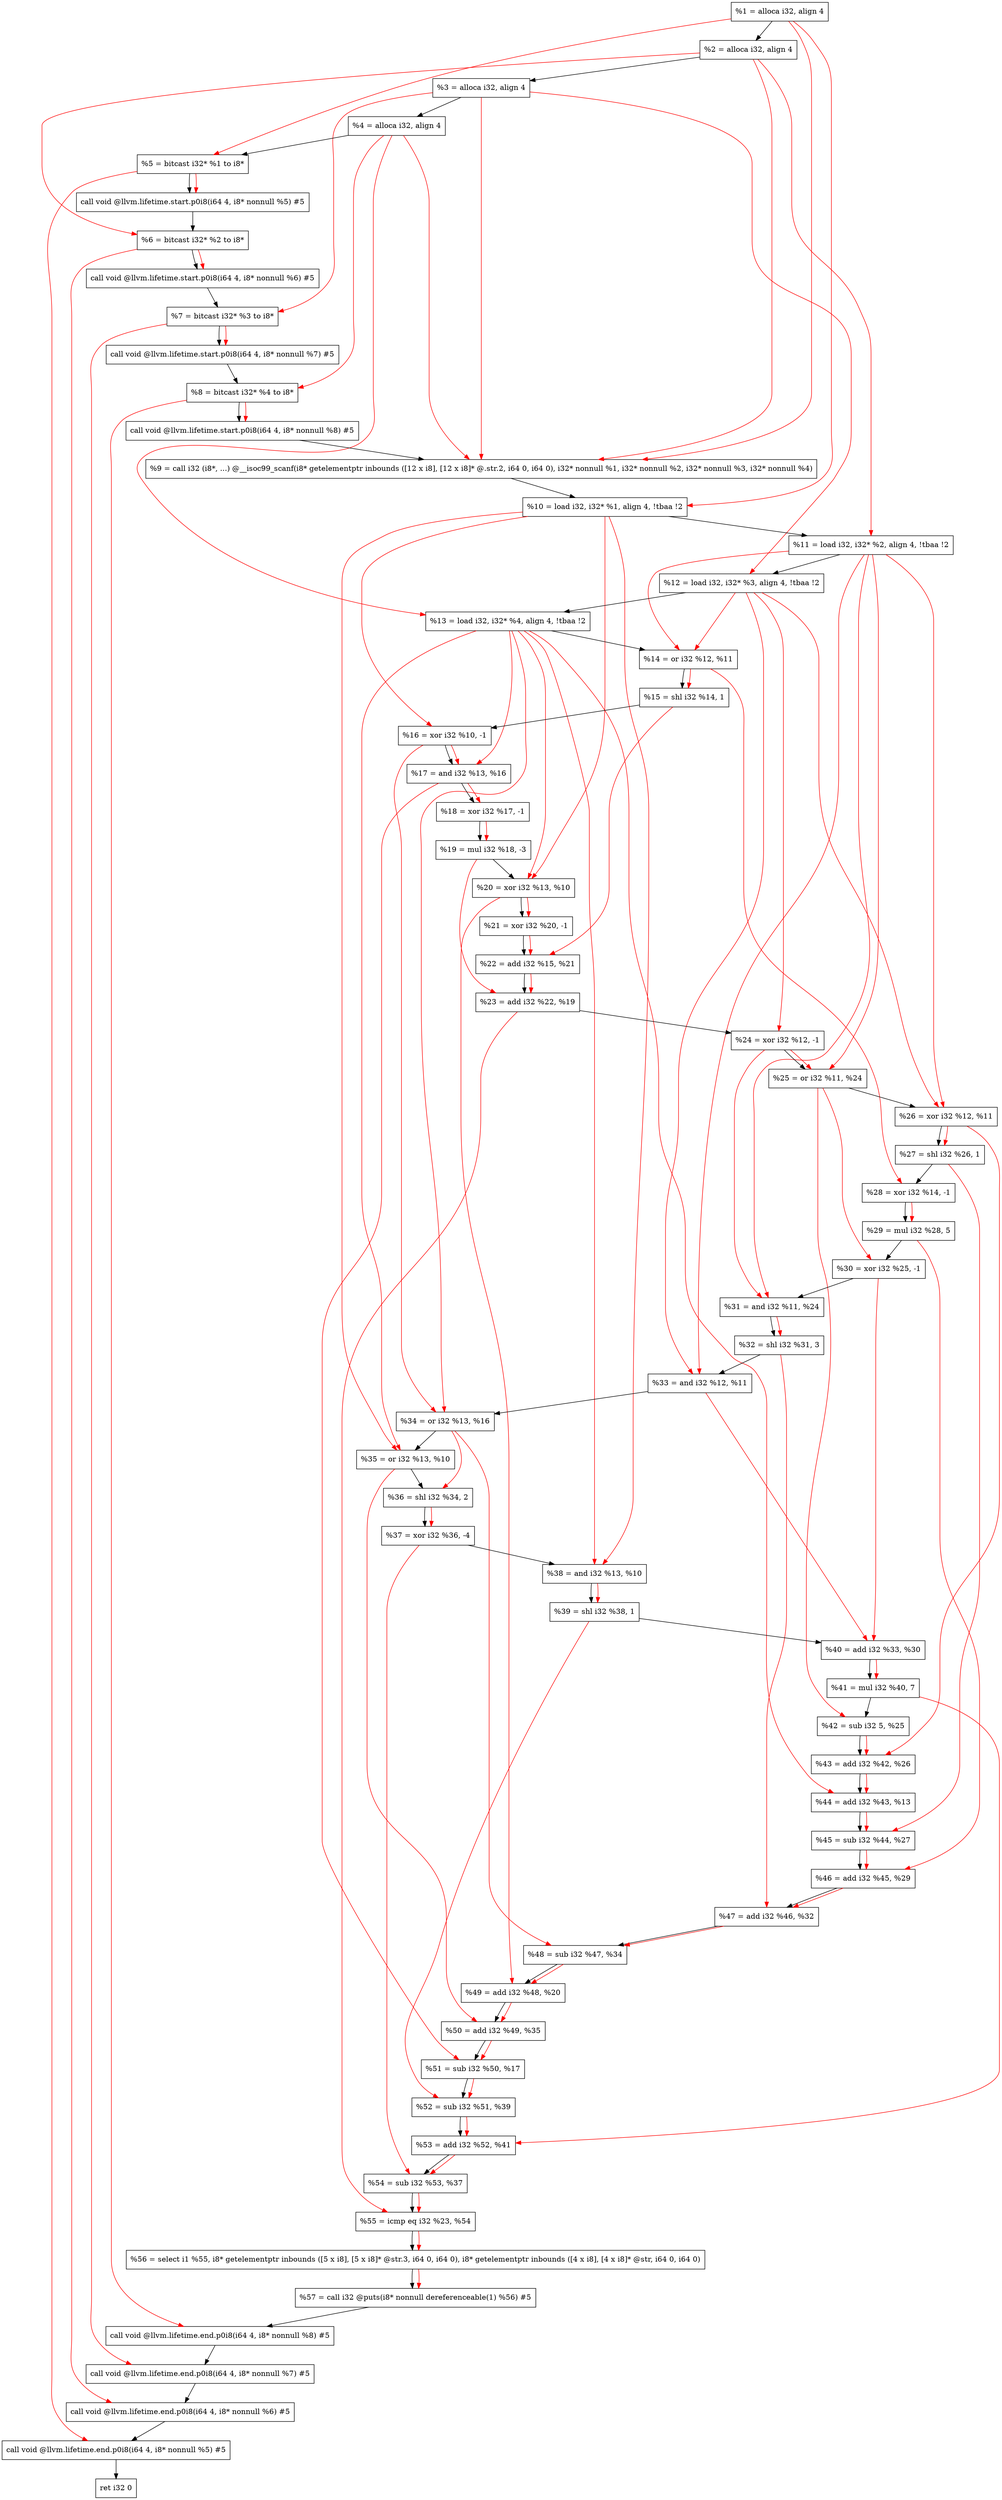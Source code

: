 digraph "DFG for'main' function" {
	Node0x1221d88[shape=record, label="  %1 = alloca i32, align 4"];
	Node0x1221e08[shape=record, label="  %2 = alloca i32, align 4"];
	Node0x1221e98[shape=record, label="  %3 = alloca i32, align 4"];
	Node0x1221ef8[shape=record, label="  %4 = alloca i32, align 4"];
	Node0x1221fa8[shape=record, label="  %5 = bitcast i32* %1 to i8*"];
	Node0x12223d8[shape=record, label="  call void @llvm.lifetime.start.p0i8(i64 4, i8* nonnull %5) #5"];
	Node0x12224b8[shape=record, label="  %6 = bitcast i32* %2 to i8*"];
	Node0x12225b8[shape=record, label="  call void @llvm.lifetime.start.p0i8(i64 4, i8* nonnull %6) #5"];
	Node0x1222678[shape=record, label="  %7 = bitcast i32* %3 to i8*"];
	Node0x1222728[shape=record, label="  call void @llvm.lifetime.start.p0i8(i64 4, i8* nonnull %7) #5"];
	Node0x12227e8[shape=record, label="  %8 = bitcast i32* %4 to i8*"];
	Node0x1222898[shape=record, label="  call void @llvm.lifetime.start.p0i8(i64 4, i8* nonnull %8) #5"];
	Node0x121cba0[shape=record, label="  %9 = call i32 (i8*, ...) @__isoc99_scanf(i8* getelementptr inbounds ([12 x i8], [12 x i8]* @.str.2, i64 0, i64 0), i32* nonnull %1, i32* nonnull %2, i32* nonnull %3, i32* nonnull %4)"];
	Node0x1222a98[shape=record, label="  %10 = load i32, i32* %1, align 4, !tbaa !2"];
	Node0x1223a08[shape=record, label="  %11 = load i32, i32* %2, align 4, !tbaa !2"];
	Node0x1224078[shape=record, label="  %12 = load i32, i32* %3, align 4, !tbaa !2"];
	Node0x12240d8[shape=record, label="  %13 = load i32, i32* %4, align 4, !tbaa !2"];
	Node0x1224150[shape=record, label="  %14 = or i32 %12, %11"];
	Node0x12241c0[shape=record, label="  %15 = shl i32 %14, 1"];
	Node0x1224230[shape=record, label="  %16 = xor i32 %10, -1"];
	Node0x12242a0[shape=record, label="  %17 = and i32 %13, %16"];
	Node0x1224310[shape=record, label="  %18 = xor i32 %17, -1"];
	Node0x1224380[shape=record, label="  %19 = mul i32 %18, -3"];
	Node0x12243f0[shape=record, label="  %20 = xor i32 %13, %10"];
	Node0x1224460[shape=record, label="  %21 = xor i32 %20, -1"];
	Node0x12244d0[shape=record, label="  %22 = add i32 %15, %21"];
	Node0x1224540[shape=record, label="  %23 = add i32 %22, %19"];
	Node0x12245b0[shape=record, label="  %24 = xor i32 %12, -1"];
	Node0x1224620[shape=record, label="  %25 = or i32 %11, %24"];
	Node0x1224690[shape=record, label="  %26 = xor i32 %12, %11"];
	Node0x1224700[shape=record, label="  %27 = shl i32 %26, 1"];
	Node0x1224770[shape=record, label="  %28 = xor i32 %14, -1"];
	Node0x12247e0[shape=record, label="  %29 = mul i32 %28, 5"];
	Node0x1224850[shape=record, label="  %30 = xor i32 %25, -1"];
	Node0x12248c0[shape=record, label="  %31 = and i32 %11, %24"];
	Node0x1224930[shape=record, label="  %32 = shl i32 %31, 3"];
	Node0x12249a0[shape=record, label="  %33 = and i32 %12, %11"];
	Node0x1224a10[shape=record, label="  %34 = or i32 %13, %16"];
	Node0x1224a80[shape=record, label="  %35 = or i32 %13, %10"];
	Node0x1224af0[shape=record, label="  %36 = shl i32 %34, 2"];
	Node0x1224b60[shape=record, label="  %37 = xor i32 %36, -4"];
	Node0x1224bd0[shape=record, label="  %38 = and i32 %13, %10"];
	Node0x1224c40[shape=record, label="  %39 = shl i32 %38, 1"];
	Node0x1224cb0[shape=record, label="  %40 = add i32 %33, %30"];
	Node0x1224d20[shape=record, label="  %41 = mul i32 %40, 7"];
	Node0x1224d90[shape=record, label="  %42 = sub i32 5, %25"];
	Node0x1224e00[shape=record, label="  %43 = add i32 %42, %26"];
	Node0x1224e70[shape=record, label="  %44 = add i32 %43, %13"];
	Node0x1224ee0[shape=record, label="  %45 = sub i32 %44, %27"];
	Node0x1224f50[shape=record, label="  %46 = add i32 %45, %29"];
	Node0x1224fc0[shape=record, label="  %47 = add i32 %46, %32"];
	Node0x1225030[shape=record, label="  %48 = sub i32 %47, %34"];
	Node0x12250a0[shape=record, label="  %49 = add i32 %48, %20"];
	Node0x1225110[shape=record, label="  %50 = add i32 %49, %35"];
	Node0x1225180[shape=record, label="  %51 = sub i32 %50, %17"];
	Node0x12251f0[shape=record, label="  %52 = sub i32 %51, %39"];
	Node0x1225260[shape=record, label="  %53 = add i32 %52, %41"];
	Node0x12252d0[shape=record, label="  %54 = sub i32 %53, %37"];
	Node0x1225340[shape=record, label="  %55 = icmp eq i32 %23, %54"];
	Node0x11c18b8[shape=record, label="  %56 = select i1 %55, i8* getelementptr inbounds ([5 x i8], [5 x i8]* @str.3, i64 0, i64 0), i8* getelementptr inbounds ([4 x i8], [4 x i8]* @str, i64 0, i64 0)"];
	Node0x12253d0[shape=record, label="  %57 = call i32 @puts(i8* nonnull dereferenceable(1) %56) #5"];
	Node0x1225678[shape=record, label="  call void @llvm.lifetime.end.p0i8(i64 4, i8* nonnull %8) #5"];
	Node0x12257d8[shape=record, label="  call void @llvm.lifetime.end.p0i8(i64 4, i8* nonnull %7) #5"];
	Node0x12258e8[shape=record, label="  call void @llvm.lifetime.end.p0i8(i64 4, i8* nonnull %6) #5"];
	Node0x12259f8[shape=record, label="  call void @llvm.lifetime.end.p0i8(i64 4, i8* nonnull %5) #5"];
	Node0x1225ab8[shape=record, label="  ret i32 0"];
	Node0x1221d88 -> Node0x1221e08;
	Node0x1221e08 -> Node0x1221e98;
	Node0x1221e98 -> Node0x1221ef8;
	Node0x1221ef8 -> Node0x1221fa8;
	Node0x1221fa8 -> Node0x12223d8;
	Node0x12223d8 -> Node0x12224b8;
	Node0x12224b8 -> Node0x12225b8;
	Node0x12225b8 -> Node0x1222678;
	Node0x1222678 -> Node0x1222728;
	Node0x1222728 -> Node0x12227e8;
	Node0x12227e8 -> Node0x1222898;
	Node0x1222898 -> Node0x121cba0;
	Node0x121cba0 -> Node0x1222a98;
	Node0x1222a98 -> Node0x1223a08;
	Node0x1223a08 -> Node0x1224078;
	Node0x1224078 -> Node0x12240d8;
	Node0x12240d8 -> Node0x1224150;
	Node0x1224150 -> Node0x12241c0;
	Node0x12241c0 -> Node0x1224230;
	Node0x1224230 -> Node0x12242a0;
	Node0x12242a0 -> Node0x1224310;
	Node0x1224310 -> Node0x1224380;
	Node0x1224380 -> Node0x12243f0;
	Node0x12243f0 -> Node0x1224460;
	Node0x1224460 -> Node0x12244d0;
	Node0x12244d0 -> Node0x1224540;
	Node0x1224540 -> Node0x12245b0;
	Node0x12245b0 -> Node0x1224620;
	Node0x1224620 -> Node0x1224690;
	Node0x1224690 -> Node0x1224700;
	Node0x1224700 -> Node0x1224770;
	Node0x1224770 -> Node0x12247e0;
	Node0x12247e0 -> Node0x1224850;
	Node0x1224850 -> Node0x12248c0;
	Node0x12248c0 -> Node0x1224930;
	Node0x1224930 -> Node0x12249a0;
	Node0x12249a0 -> Node0x1224a10;
	Node0x1224a10 -> Node0x1224a80;
	Node0x1224a80 -> Node0x1224af0;
	Node0x1224af0 -> Node0x1224b60;
	Node0x1224b60 -> Node0x1224bd0;
	Node0x1224bd0 -> Node0x1224c40;
	Node0x1224c40 -> Node0x1224cb0;
	Node0x1224cb0 -> Node0x1224d20;
	Node0x1224d20 -> Node0x1224d90;
	Node0x1224d90 -> Node0x1224e00;
	Node0x1224e00 -> Node0x1224e70;
	Node0x1224e70 -> Node0x1224ee0;
	Node0x1224ee0 -> Node0x1224f50;
	Node0x1224f50 -> Node0x1224fc0;
	Node0x1224fc0 -> Node0x1225030;
	Node0x1225030 -> Node0x12250a0;
	Node0x12250a0 -> Node0x1225110;
	Node0x1225110 -> Node0x1225180;
	Node0x1225180 -> Node0x12251f0;
	Node0x12251f0 -> Node0x1225260;
	Node0x1225260 -> Node0x12252d0;
	Node0x12252d0 -> Node0x1225340;
	Node0x1225340 -> Node0x11c18b8;
	Node0x11c18b8 -> Node0x12253d0;
	Node0x12253d0 -> Node0x1225678;
	Node0x1225678 -> Node0x12257d8;
	Node0x12257d8 -> Node0x12258e8;
	Node0x12258e8 -> Node0x12259f8;
	Node0x12259f8 -> Node0x1225ab8;
edge [color=red]
	Node0x1221d88 -> Node0x1221fa8;
	Node0x1221fa8 -> Node0x12223d8;
	Node0x1221e08 -> Node0x12224b8;
	Node0x12224b8 -> Node0x12225b8;
	Node0x1221e98 -> Node0x1222678;
	Node0x1222678 -> Node0x1222728;
	Node0x1221ef8 -> Node0x12227e8;
	Node0x12227e8 -> Node0x1222898;
	Node0x1221d88 -> Node0x121cba0;
	Node0x1221e08 -> Node0x121cba0;
	Node0x1221e98 -> Node0x121cba0;
	Node0x1221ef8 -> Node0x121cba0;
	Node0x1221d88 -> Node0x1222a98;
	Node0x1221e08 -> Node0x1223a08;
	Node0x1221e98 -> Node0x1224078;
	Node0x1221ef8 -> Node0x12240d8;
	Node0x1224078 -> Node0x1224150;
	Node0x1223a08 -> Node0x1224150;
	Node0x1224150 -> Node0x12241c0;
	Node0x1222a98 -> Node0x1224230;
	Node0x12240d8 -> Node0x12242a0;
	Node0x1224230 -> Node0x12242a0;
	Node0x12242a0 -> Node0x1224310;
	Node0x1224310 -> Node0x1224380;
	Node0x12240d8 -> Node0x12243f0;
	Node0x1222a98 -> Node0x12243f0;
	Node0x12243f0 -> Node0x1224460;
	Node0x12241c0 -> Node0x12244d0;
	Node0x1224460 -> Node0x12244d0;
	Node0x12244d0 -> Node0x1224540;
	Node0x1224380 -> Node0x1224540;
	Node0x1224078 -> Node0x12245b0;
	Node0x1223a08 -> Node0x1224620;
	Node0x12245b0 -> Node0x1224620;
	Node0x1224078 -> Node0x1224690;
	Node0x1223a08 -> Node0x1224690;
	Node0x1224690 -> Node0x1224700;
	Node0x1224150 -> Node0x1224770;
	Node0x1224770 -> Node0x12247e0;
	Node0x1224620 -> Node0x1224850;
	Node0x1223a08 -> Node0x12248c0;
	Node0x12245b0 -> Node0x12248c0;
	Node0x12248c0 -> Node0x1224930;
	Node0x1224078 -> Node0x12249a0;
	Node0x1223a08 -> Node0x12249a0;
	Node0x12240d8 -> Node0x1224a10;
	Node0x1224230 -> Node0x1224a10;
	Node0x12240d8 -> Node0x1224a80;
	Node0x1222a98 -> Node0x1224a80;
	Node0x1224a10 -> Node0x1224af0;
	Node0x1224af0 -> Node0x1224b60;
	Node0x12240d8 -> Node0x1224bd0;
	Node0x1222a98 -> Node0x1224bd0;
	Node0x1224bd0 -> Node0x1224c40;
	Node0x12249a0 -> Node0x1224cb0;
	Node0x1224850 -> Node0x1224cb0;
	Node0x1224cb0 -> Node0x1224d20;
	Node0x1224620 -> Node0x1224d90;
	Node0x1224d90 -> Node0x1224e00;
	Node0x1224690 -> Node0x1224e00;
	Node0x1224e00 -> Node0x1224e70;
	Node0x12240d8 -> Node0x1224e70;
	Node0x1224e70 -> Node0x1224ee0;
	Node0x1224700 -> Node0x1224ee0;
	Node0x1224ee0 -> Node0x1224f50;
	Node0x12247e0 -> Node0x1224f50;
	Node0x1224f50 -> Node0x1224fc0;
	Node0x1224930 -> Node0x1224fc0;
	Node0x1224fc0 -> Node0x1225030;
	Node0x1224a10 -> Node0x1225030;
	Node0x1225030 -> Node0x12250a0;
	Node0x12243f0 -> Node0x12250a0;
	Node0x12250a0 -> Node0x1225110;
	Node0x1224a80 -> Node0x1225110;
	Node0x1225110 -> Node0x1225180;
	Node0x12242a0 -> Node0x1225180;
	Node0x1225180 -> Node0x12251f0;
	Node0x1224c40 -> Node0x12251f0;
	Node0x12251f0 -> Node0x1225260;
	Node0x1224d20 -> Node0x1225260;
	Node0x1225260 -> Node0x12252d0;
	Node0x1224b60 -> Node0x12252d0;
	Node0x1224540 -> Node0x1225340;
	Node0x12252d0 -> Node0x1225340;
	Node0x1225340 -> Node0x11c18b8;
	Node0x11c18b8 -> Node0x12253d0;
	Node0x12227e8 -> Node0x1225678;
	Node0x1222678 -> Node0x12257d8;
	Node0x12224b8 -> Node0x12258e8;
	Node0x1221fa8 -> Node0x12259f8;
}

